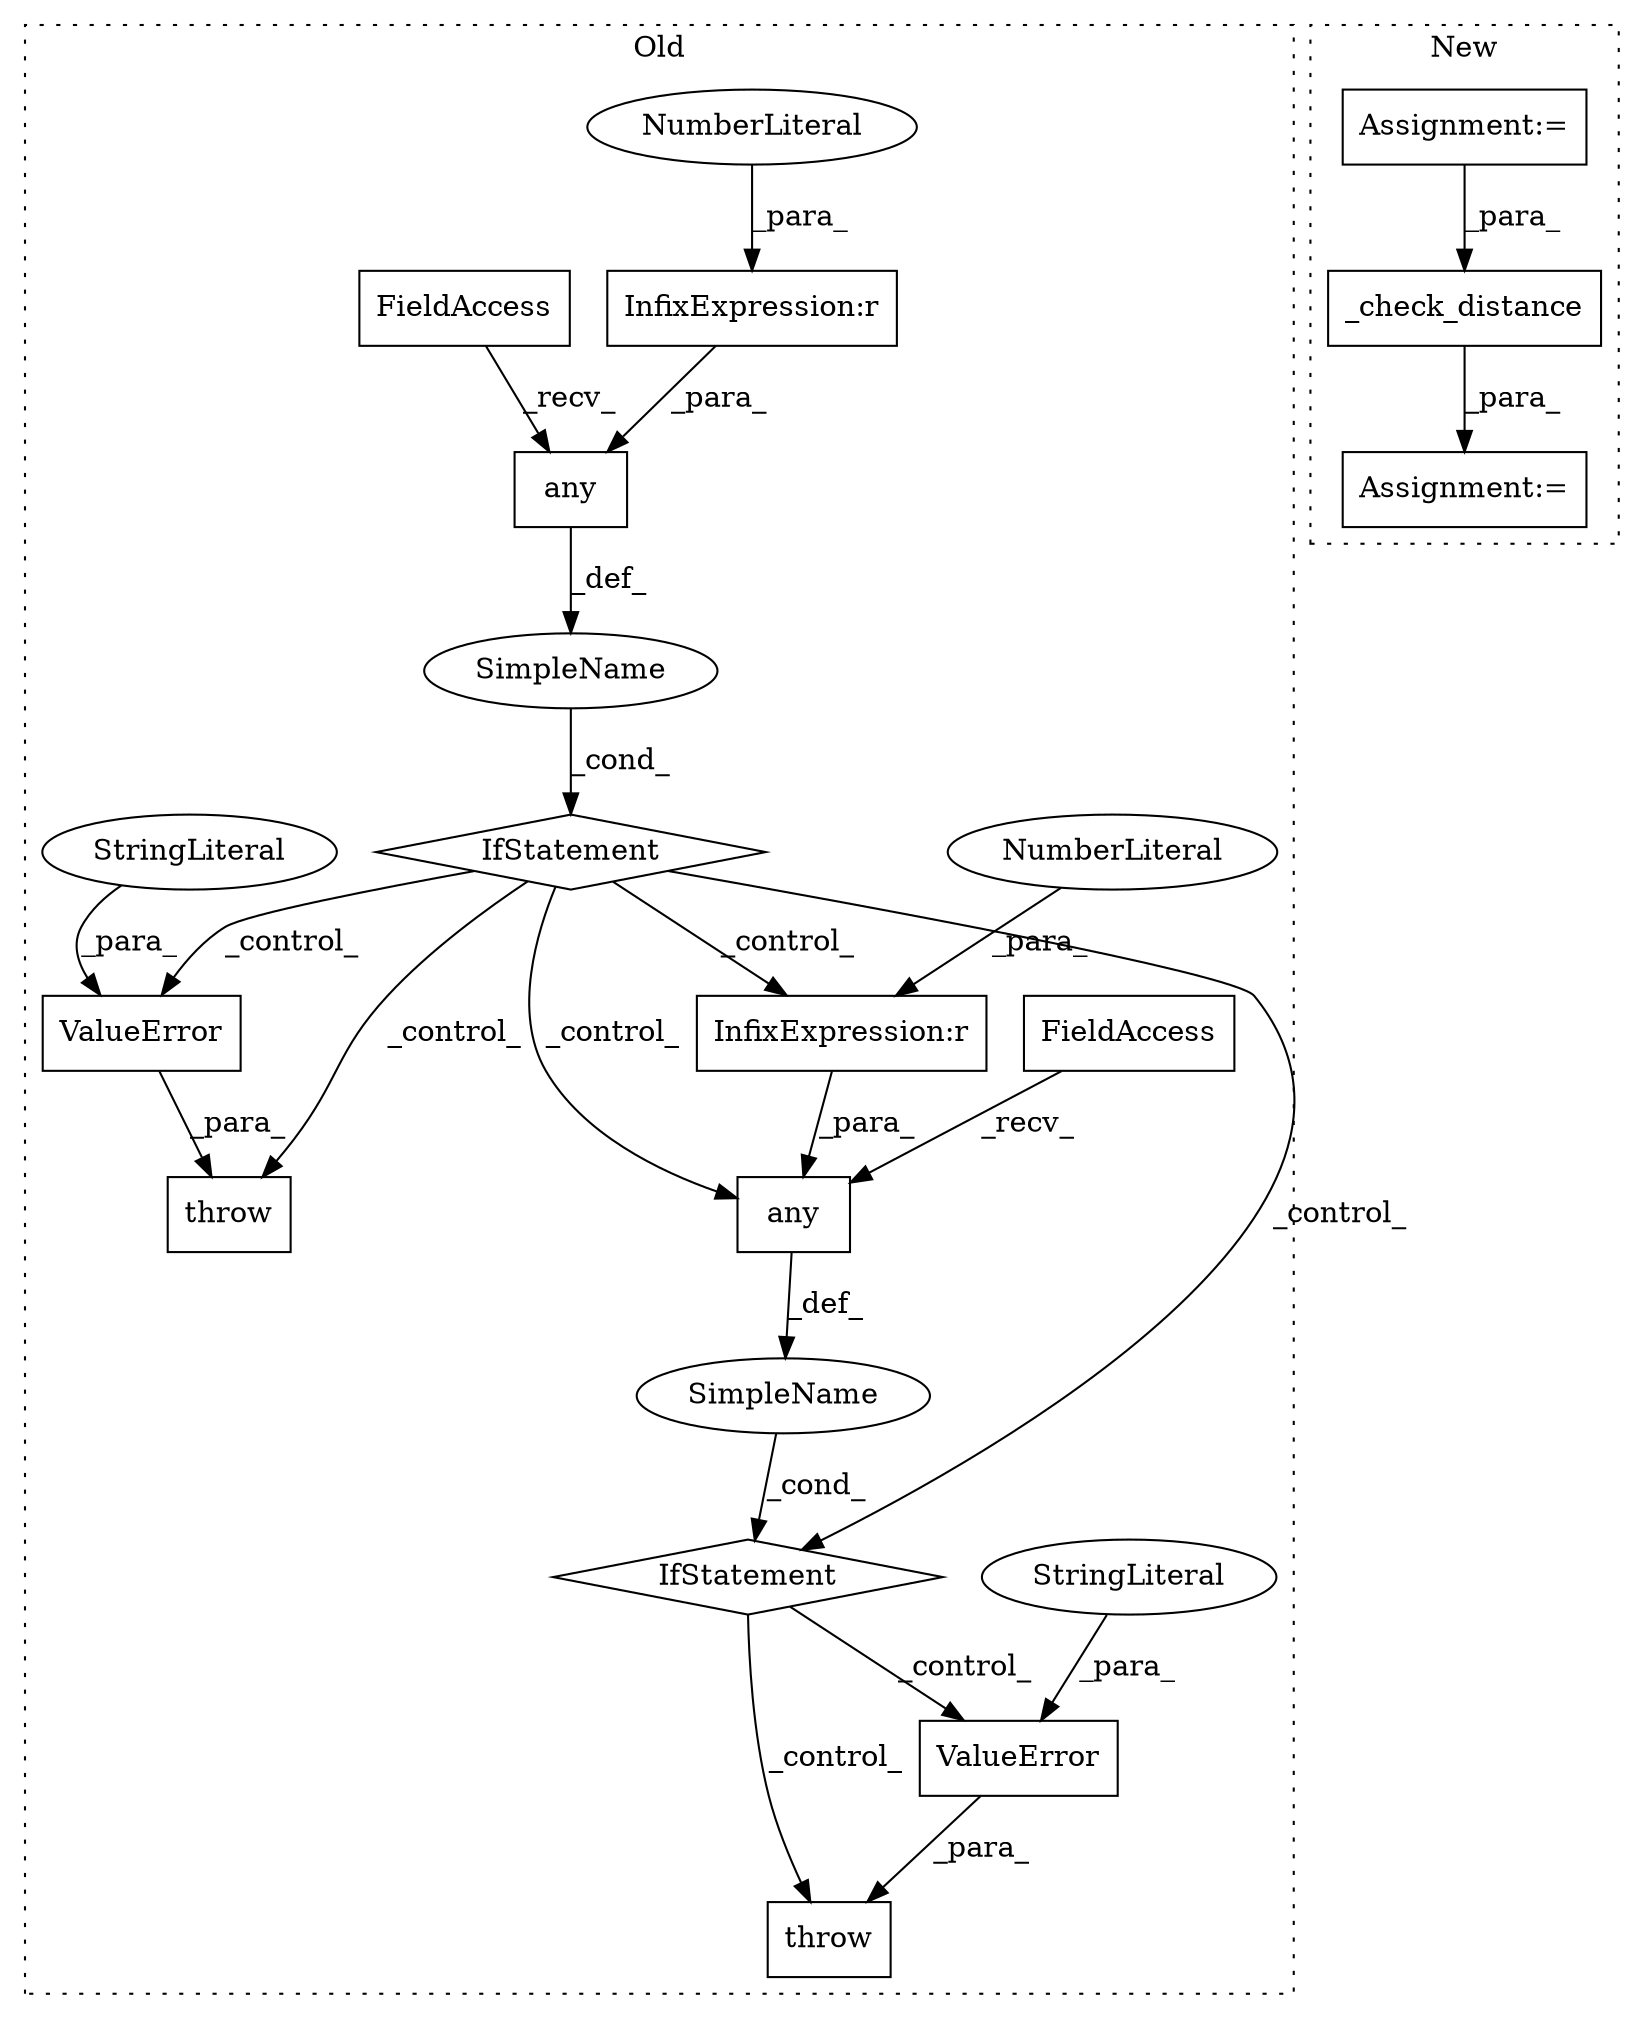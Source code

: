 digraph G {
subgraph cluster0 {
1 [label="throw" a="53" s="5154" l="6" shape="box"];
3 [label="SimpleName" a="42" s="" l="" shape="ellipse"];
4 [label="throw" a="53" s="5021" l="6" shape="box"];
5 [label="InfixExpression:r" a="27" s="5006" l="3" shape="box"];
6 [label="NumberLiteral" a="34" s="5009" l="1" shape="ellipse"];
7 [label="InfixExpression:r" a="27" s="5138" l="4" shape="box"];
8 [label="NumberLiteral" a="34" s="5142" l="1" shape="ellipse"];
9 [label="SimpleName" a="42" s="" l="" shape="ellipse"];
10 [label="IfStatement" a="25" s="5103,5144" l="4,2" shape="diamond"];
11 [label="ValueError" a="32" s="5027,5090" l="11,1" shape="box"];
12 [label="IfStatement" a="25" s="4972,5011" l="4,2" shape="diamond"];
13 [label="ValueError" a="32" s="5160,5220" l="11,1" shape="box"];
14 [label="any" a="32" s="4994,5010" l="4,1" shape="box"];
15 [label="FieldAccess" a="22" s="4976" l="9" shape="box"];
17 [label="any" a="32" s="5125,5143" l="4,1" shape="box"];
19 [label="StringLiteral" a="45" s="5171" l="49" shape="ellipse"];
20 [label="StringLiteral" a="45" s="5038" l="52" shape="ellipse"];
21 [label="FieldAccess" a="22" s="5107" l="9" shape="box"];
label = "Old";
style="dotted";
}
subgraph cluster1 {
2 [label="_check_distance" a="32" s="4542,4566" l="16,1" shape="box"];
16 [label="Assignment:=" a="7" s="4541" l="1" shape="box"];
18 [label="Assignment:=" a="7" s="4484" l="8" shape="box"];
label = "New";
style="dotted";
}
2 -> 16 [label="_para_"];
3 -> 12 [label="_cond_"];
5 -> 14 [label="_para_"];
6 -> 5 [label="_para_"];
7 -> 17 [label="_para_"];
8 -> 7 [label="_para_"];
9 -> 10 [label="_cond_"];
10 -> 13 [label="_control_"];
10 -> 1 [label="_control_"];
11 -> 4 [label="_para_"];
12 -> 10 [label="_control_"];
12 -> 7 [label="_control_"];
12 -> 11 [label="_control_"];
12 -> 17 [label="_control_"];
12 -> 4 [label="_control_"];
13 -> 1 [label="_para_"];
14 -> 3 [label="_def_"];
15 -> 14 [label="_recv_"];
17 -> 9 [label="_def_"];
18 -> 2 [label="_para_"];
19 -> 13 [label="_para_"];
20 -> 11 [label="_para_"];
21 -> 17 [label="_recv_"];
}